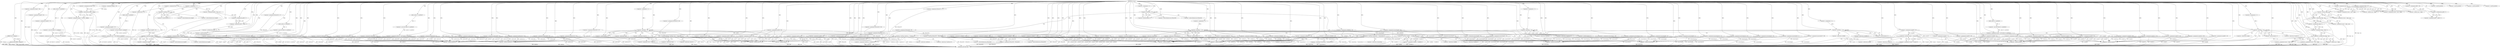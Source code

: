 digraph rvyvuas {  
"1199038364791990941" [label = "(METHOD,rvyvuas)" ]
"1199038364791991641" [label = "(METHOD_RETURN,void)" ]
"1199038364791990942" [label = "(PARAM,char* enhqgryo)" ]
"1199038364791990945" [label = "(<operator>.assignment,gzfrfc = 28)" ]
"1199038364791990949" [label = "(<operator>.assignment,ykgq = 47)" ]
"1199038364791990953" [label = "(<operator>.assignment,exvrtdo = 48)" ]
"1199038364791990957" [label = "(<operator>.assignment,oyg = 6)" ]
"1199038364791990961" [label = "(<operator>.assignment,ctmg[0] = 33)" ]
"1199038364791990969" [label = "(<operator>.assignment,birzr = 10)" ]
"1199038364791990974" [label = "(<operator>.assignment,mcqte = (int*)calloc(13, sizeof(int)))" ]
"1199038364791990976" [label = "(<operator>.cast,(int*)calloc(13, sizeof(int)))" ]
"1199038364791990978" [label = "(calloc,calloc(13, sizeof(int)))" ]
"1199038364791990980" [label = "(<operator>.sizeOf,sizeof(int))" ]
"1199038364791990982" [label = "(<operator>.assignment,ctmg[1] = 84)" ]
"1199038364791990987" [label = "(strcpy,strcpy(yfxffhw, enhqgryo))" ]
"1199038364791990991" [label = "(<operator>.assignment,ctmg[2] = 91)" ]
"1199038364791990997" [label = "(<operator>.assignment,yekkaq = 18)" ]
"1199038364791991002" [label = "(<operator>.assignment,iniebwnr = (int*)calloc(13, sizeof(int)))" ]
"1199038364791991004" [label = "(<operator>.cast,(int*)calloc(13, sizeof(int)))" ]
"1199038364791991006" [label = "(calloc,calloc(13, sizeof(int)))" ]
"1199038364791991008" [label = "(<operator>.sizeOf,sizeof(int))" ]
"1199038364791991011" [label = "(<operator>.assignment,gzfrfc = gzfrfc * 2)" ]
"1199038364791991013" [label = "(<operator>.multiplication,gzfrfc * 2)" ]
"1199038364791991016" [label = "(<operator>.assignment,ctmg[3] = 75)" ]
"1199038364791991021" [label = "(<operator>.assignment,mxzmwbrp = (int*)calloc(13, sizeof(int)))" ]
"1199038364791991023" [label = "(<operator>.cast,(int*)calloc(13, sizeof(int)))" ]
"1199038364791991025" [label = "(calloc,calloc(13, sizeof(int)))" ]
"1199038364791991027" [label = "(<operator>.sizeOf,sizeof(int))" ]
"1199038364791991030" [label = "(<operator>.assignment,uppmz = exvrtdo - yekkaq)" ]
"1199038364791991032" [label = "(<operator>.subtraction,exvrtdo - yekkaq)" ]
"1199038364791991036" [label = "(<operator>.assignment,gzfrfc = birzr + 6)" ]
"1199038364791991038" [label = "(<operator>.addition,birzr + 6)" ]
"1199038364791991041" [label = "(<operator>.assignment,ctmg[4] = 22)" ]
"1199038364791991046" [label = "(<operator>.assignment,mxzmwbrp[0] = 82)" ]
"1199038364791991051" [label = "(<operator>.assignment,mcqte[0] = 54)" ]
"1199038364791991058" [label = "(<operator>.assignment,i = 1)" ]
"1199038364791991061" [label = "(<operator>.lessThan,i < 5)" ]
"1199038364791991064" [label = "(<operator>.postIncrement,i++)" ]
"1199038364791991068" [label = "(<operator>.lessThan,ctmg[0] < ctmg[i])" ]
"1199038364791991076" [label = "(<operator>.assignment,ctmg[0] = ctmg[i])" ]
"1199038364791991083" [label = "(<operator>.assignment,mcqte[1] = 76)" ]
"1199038364791991088" [label = "(<operator>.assignment,iniebwnr[0] = 97)" ]
"1199038364791991093" [label = "(<operator>.assignment,rnyt = (int*)calloc(8, sizeof(int)))" ]
"1199038364791991095" [label = "(<operator>.cast,(int*)calloc(8, sizeof(int)))" ]
"1199038364791991097" [label = "(calloc,calloc(8, sizeof(int)))" ]
"1199038364791991099" [label = "(<operator>.sizeOf,sizeof(int))" ]
"1199038364791991101" [label = "(<operator>.assignment,rflwnntv[0] = 95)" ]
"1199038364791991106" [label = "(<operator>.assignment,xyfabfa = (int*)calloc(14, sizeof(int)))" ]
"1199038364791991108" [label = "(<operator>.cast,(int*)calloc(14, sizeof(int)))" ]
"1199038364791991110" [label = "(calloc,calloc(14, sizeof(int)))" ]
"1199038364791991112" [label = "(<operator>.sizeOf,sizeof(int))" ]
"1199038364791991114" [label = "(<operator>.assignment,rnyt[0] = 92)" ]
"1199038364791991119" [label = "(<operator>.assignment,iniebwnr[1] = 55)" ]
"1199038364791991124" [label = "(<operator>.assignment,gzfrfc = gzfrfc * 2)" ]
"1199038364791991126" [label = "(<operator>.multiplication,gzfrfc * 2)" ]
"1199038364791991129" [label = "(<operator>.assignment,gzfrfc = gzfrfc * 2)" ]
"1199038364791991131" [label = "(<operator>.multiplication,gzfrfc * 2)" ]
"1199038364791991134" [label = "(<operator>.assignment,iniebwnr[2] = 9)" ]
"1199038364791991139" [label = "(<operator>.assignment,iniebwnr[3] = 53)" ]
"1199038364791991144" [label = "(<operator>.assignment,rncem = oyg + ykgq)" ]
"1199038364791991146" [label = "(<operator>.addition,oyg + ykgq)" ]
"1199038364791991149" [label = "(<operator>.assignment,rnyt[1] = 29)" ]
"1199038364791991154" [label = "(<operator>.assignment,xyfabfa[0] = 78)" ]
"1199038364791991159" [label = "(<operator>.assignment,rnyt[2] = 69)" ]
"1199038364791991164" [label = "(<operator>.assignment,rflwnntv[1] = 94)" ]
"1199038364791991169" [label = "(<operator>.assignment,mxzmwbrp[1] = 98)" ]
"1199038364791991174" [label = "(<operator>.assignment,iniebwnr[4] = 14)" ]
"1199038364791991179" [label = "(<operator>.assignment,mxzmwbrp[2] = 79)" ]
"1199038364791991184" [label = "(<operator>.assignment,iniebwnr[5] = 94)" ]
"1199038364791991189" [label = "(<operator>.assignment,rflwnntv[2] = 17)" ]
"1199038364791991194" [label = "(<operator>.assignment,rncem = oyg + ykgq)" ]
"1199038364791991196" [label = "(<operator>.addition,oyg + ykgq)" ]
"1199038364791991199" [label = "(<operator>.assignment,iniebwnr[6] = 27)" ]
"1199038364791991204" [label = "(<operator>.assignment,xyfabfa[1] = 59)" ]
"1199038364791991209" [label = "(<operator>.assignment,mcqte[2] = 82)" ]
"1199038364791991214" [label = "(<operator>.assignment,xyfabfa[2] = 67)" ]
"1199038364791991219" [label = "(<operator>.assignment,mxzmwbrp[3] = 2)" ]
"1199038364791991224" [label = "(<operator>.assignment,mxzmwbrp[4] = 29)" ]
"1199038364791991229" [label = "(<operator>.assignment,rncem = ykgq / oyg)" ]
"1199038364791991231" [label = "(<operator>.division,ykgq / oyg)" ]
"1199038364791991234" [label = "(<operator>.assignment,iniebwnr[7] = 97)" ]
"1199038364791991239" [label = "(<operator>.assignment,xyfabfa[3] = 91)" ]
"1199038364791991244" [label = "(<operator>.assignment,mcqte[3] = 95)" ]
"1199038364791991249" [label = "(<operator>.assignment,rncem = ykgq - oyg)" ]
"1199038364791991251" [label = "(<operator>.subtraction,ykgq - oyg)" ]
"1199038364791991254" [label = "(<operator>.assignment,rnyt[3] = 48)" ]
"1199038364791991259" [label = "(<operator>.assignment,rflwnntv[3] = 80)" ]
"1199038364791991264" [label = "(<operator>.assignment,rnyt[4] = 63)" ]
"1199038364791991269" [label = "(<operator>.assignment,xyfabfa[4] = 89)" ]
"1199038364791991274" [label = "(<operator>.assignment,mxzmwbrp[5] = 4)" ]
"1199038364791991279" [label = "(<operator>.assignment,rnyt[5] = 44)" ]
"1199038364791991284" [label = "(<operator>.assignment,rflwnntv[4] = 38)" ]
"1199038364791991289" [label = "(<operator>.assignment,rnyt[6] = 25)" ]
"1199038364791991294" [label = "(<operator>.assignment,mcqte[4] = 11)" ]
"1199038364791991299" [label = "(<operator>.assignment,rnyt[7] = 80)" ]
"1199038364791991304" [label = "(<operator>.assignment,mcqte[5] = 46)" ]
"1199038364791991311" [label = "(<operator>.assignment,i = 1)" ]
"1199038364791991314" [label = "(<operator>.lessThan,i < 8)" ]
"1199038364791991317" [label = "(<operator>.postIncrement,i++)" ]
"1199038364791991321" [label = "(<operator>.lessThan,*rnyt < *(rnyt+i))" ]
"1199038364791991325" [label = "(<operator>.addition,rnyt+i)" ]
"1199038364791991329" [label = "(<operator>.assignment,*rnyt = *(rnyt+i))" ]
"1199038364791991333" [label = "(<operator>.addition,rnyt+i)" ]
"1199038364791991336" [label = "(<operator>.assignment,iniebwnr[8] = 42)" ]
"1199038364791991341" [label = "(<operator>.assignment,xyfabfa[5] = 60)" ]
"1199038364791991346" [label = "(<operator>.assignment,rflwnntv[5] = 9)" ]
"1199038364791991351" [label = "(<operator>.assignment,rflwnntv[6] = 20)" ]
"1199038364791991356" [label = "(<operator>.assignment,rflwnntv[7] = 71)" ]
"1199038364791991363" [label = "(<operator>.assignment,i = 1)" ]
"1199038364791991366" [label = "(<operator>.lessThan,i < 8)" ]
"1199038364791991369" [label = "(<operator>.postIncrement,i++)" ]
"1199038364791991373" [label = "(<operator>.lessThan,rflwnntv[0] < rflwnntv[i])" ]
"1199038364791991381" [label = "(<operator>.assignment,rflwnntv[0] = rflwnntv[i])" ]
"1199038364791991388" [label = "(<operator>.assignment,ykgq = ykgq * 2)" ]
"1199038364791991390" [label = "(<operator>.multiplication,ykgq * 2)" ]
"1199038364791991393" [label = "(<operator>.assignment,mxzmwbrp[6] = 82)" ]
"1199038364791991398" [label = "(<operator>.assignment,rncem = ykgq * oyg)" ]
"1199038364791991400" [label = "(<operator>.multiplication,ykgq * oyg)" ]
"1199038364791991403" [label = "(<operator>.assignment,xyfabfa[6] = 86)" ]
"1199038364791991408" [label = "(<operator>.assignment,rncem = oyg + ykgq)" ]
"1199038364791991410" [label = "(<operator>.addition,oyg + ykgq)" ]
"1199038364791991413" [label = "(<operator>.assignment,xyfabfa[7] = 45)" ]
"1199038364791991418" [label = "(<operator>.assignment,mcqte[6] = 44)" ]
"1199038364791991423" [label = "(<operator>.assignment,xyfabfa[8] = 96)" ]
"1199038364791991428" [label = "(<operator>.assignment,mcqte[7] = 18)" ]
"1199038364791991433" [label = "(<operator>.assignment,xyfabfa[9] = 93)" ]
"1199038364791991438" [label = "(<operator>.assignment,mxzmwbrp[7] = 58)" ]
"1199038364791991443" [label = "(<operator>.assignment,xyfabfa[10] = 48)" ]
"1199038364791991448" [label = "(<operator>.assignment,iniebwnr[9] = 22)" ]
"1199038364791991453" [label = "(<operator>.assignment,mxzmwbrp[8] = 81)" ]
"1199038364791991458" [label = "(<operator>.assignment,mxzmwbrp[9] = 3)" ]
"1199038364791991463" [label = "(<operator>.assignment,iniebwnr[10] = 70)" ]
"1199038364791991468" [label = "(<operator>.assignment,xyfabfa[11] = 9)" ]
"1199038364791991473" [label = "(<operator>.assignment,xyfabfa[12] = 88)" ]
"1199038364791991478" [label = "(<operator>.assignment,mxzmwbrp[10] = 72)" ]
"1199038364791991483" [label = "(<operator>.assignment,mxzmwbrp[11] = 61)" ]
"1199038364791991488" [label = "(<operator>.assignment,mxzmwbrp[12] = 97)" ]
"1199038364791991493" [label = "(<operator>.assignment,mcqte[8] = 18)" ]
"1199038364791991498" [label = "(<operator>.assignment,iniebwnr[11] = 34)" ]
"1199038364791991503" [label = "(<operator>.assignment,iniebwnr[12] = 92)" ]
"1199038364791991510" [label = "(<operator>.assignment,i = 1)" ]
"1199038364791991513" [label = "(<operator>.lessThan,i < 13)" ]
"1199038364791991516" [label = "(<operator>.postIncrement,i++)" ]
"1199038364791991520" [label = "(<operator>.lessThan,*mxzmwbrp < *(mxzmwbrp+i))" ]
"1199038364791991524" [label = "(<operator>.addition,mxzmwbrp+i)" ]
"1199038364791991528" [label = "(<operator>.assignment,*mxzmwbrp = *(mxzmwbrp+i))" ]
"1199038364791991532" [label = "(<operator>.addition,mxzmwbrp+i)" ]
"1199038364791991537" [label = "(<operator>.assignment,i = 1)" ]
"1199038364791991540" [label = "(<operator>.lessThan,i < 13)" ]
"1199038364791991543" [label = "(<operator>.postIncrement,i++)" ]
"1199038364791991547" [label = "(<operator>.lessThan,*iniebwnr < *(iniebwnr+i))" ]
"1199038364791991551" [label = "(<operator>.addition,iniebwnr+i)" ]
"1199038364791991555" [label = "(<operator>.assignment,*iniebwnr = *(iniebwnr+i))" ]
"1199038364791991559" [label = "(<operator>.addition,iniebwnr+i)" ]
"1199038364791991562" [label = "(<operator>.assignment,xyfabfa[13] = 20)" ]
"1199038364791991569" [label = "(<operator>.assignment,i = 1)" ]
"1199038364791991572" [label = "(<operator>.lessThan,i < 14)" ]
"1199038364791991575" [label = "(<operator>.postIncrement,i++)" ]
"1199038364791991579" [label = "(<operator>.lessThan,*xyfabfa < *(xyfabfa+i))" ]
"1199038364791991583" [label = "(<operator>.addition,xyfabfa+i)" ]
"1199038364791991587" [label = "(<operator>.assignment,*xyfabfa = *(xyfabfa+i))" ]
"1199038364791991591" [label = "(<operator>.addition,xyfabfa+i)" ]
"1199038364791991594" [label = "(<operator>.assignment,mcqte[9] = 92)" ]
"1199038364791991599" [label = "(<operator>.assignment,mcqte[10] = 99)" ]
"1199038364791991604" [label = "(<operator>.assignment,mcqte[11] = 78)" ]
"1199038364791991609" [label = "(<operator>.assignment,mcqte[12] = 66)" ]
"1199038364791991616" [label = "(<operator>.assignment,i = 1)" ]
"1199038364791991619" [label = "(<operator>.lessThan,i < 13)" ]
"1199038364791991622" [label = "(<operator>.postIncrement,i++)" ]
"1199038364791991626" [label = "(<operator>.lessThan,*mcqte < *(mcqte+i))" ]
"1199038364791991630" [label = "(<operator>.addition,mcqte+i)" ]
"1199038364791991634" [label = "(<operator>.assignment,*mcqte = *(mcqte+i))" ]
"1199038364791991638" [label = "(<operator>.addition,mcqte+i)" ]
"1199038364791991069" [label = "(<operator>.indirectIndexAccess,ctmg[0])" ]
"1199038364791991072" [label = "(<operator>.indirectIndexAccess,ctmg[i])" ]
"1199038364791991077" [label = "(<operator>.indirectIndexAccess,ctmg[0])" ]
"1199038364791991080" [label = "(<operator>.indirectIndexAccess,ctmg[i])" ]
"1199038364791991322" [label = "(<operator>.indirection,*rnyt)" ]
"1199038364791991324" [label = "(<operator>.indirection,*(rnyt+i))" ]
"1199038364791991330" [label = "(<operator>.indirection,*rnyt)" ]
"1199038364791991332" [label = "(<operator>.indirection,*(rnyt+i))" ]
"1199038364791991374" [label = "(<operator>.indirectIndexAccess,rflwnntv[0])" ]
"1199038364791991377" [label = "(<operator>.indirectIndexAccess,rflwnntv[i])" ]
"1199038364791991382" [label = "(<operator>.indirectIndexAccess,rflwnntv[0])" ]
"1199038364791991385" [label = "(<operator>.indirectIndexAccess,rflwnntv[i])" ]
"1199038364791991521" [label = "(<operator>.indirection,*mxzmwbrp)" ]
"1199038364791991523" [label = "(<operator>.indirection,*(mxzmwbrp+i))" ]
"1199038364791991529" [label = "(<operator>.indirection,*mxzmwbrp)" ]
"1199038364791991531" [label = "(<operator>.indirection,*(mxzmwbrp+i))" ]
"1199038364791991548" [label = "(<operator>.indirection,*iniebwnr)" ]
"1199038364791991550" [label = "(<operator>.indirection,*(iniebwnr+i))" ]
"1199038364791991556" [label = "(<operator>.indirection,*iniebwnr)" ]
"1199038364791991558" [label = "(<operator>.indirection,*(iniebwnr+i))" ]
"1199038364791991580" [label = "(<operator>.indirection,*xyfabfa)" ]
"1199038364791991582" [label = "(<operator>.indirection,*(xyfabfa+i))" ]
"1199038364791991588" [label = "(<operator>.indirection,*xyfabfa)" ]
"1199038364791991590" [label = "(<operator>.indirection,*(xyfabfa+i))" ]
"1199038364791991627" [label = "(<operator>.indirection,*mcqte)" ]
"1199038364791991629" [label = "(<operator>.indirection,*(mcqte+i))" ]
"1199038364791991635" [label = "(<operator>.indirection,*mcqte)" ]
"1199038364791991637" [label = "(<operator>.indirection,*(mcqte+i))" ]
  "1199038364791991083" -> "1199038364791991641"  [ label = "DDG: mcqte[1]"] 
  "1199038364791991626" -> "1199038364791991641"  [ label = "DDG: *mcqte"] 
  "1199038364791990987" -> "1199038364791991641"  [ label = "DDG: yfxffhw"] 
  "1199038364791991021" -> "1199038364791991641"  [ label = "DDG: mxzmwbrp"] 
  "1199038364791991129" -> "1199038364791991641"  [ label = "DDG: gzfrfc * 2"] 
  "1199038364791991555" -> "1199038364791991641"  [ label = "DDG: *(iniebwnr+i)"] 
  "1199038364791991587" -> "1199038364791991641"  [ label = "DDG: *(xyfabfa+i)"] 
  "1199038364791991336" -> "1199038364791991641"  [ label = "DDG: iniebwnr[8]"] 
  "1199038364791991572" -> "1199038364791991641"  [ label = "DDG: i < 14"] 
  "1199038364791991030" -> "1199038364791991641"  [ label = "DDG: uppmz"] 
  "1199038364791991619" -> "1199038364791991641"  [ label = "DDG: i"] 
  "1199038364791991002" -> "1199038364791991641"  [ label = "DDG: iniebwnr"] 
  "1199038364791991279" -> "1199038364791991641"  [ label = "DDG: rnyt[5]"] 
  "1199038364791991041" -> "1199038364791991641"  [ label = "DDG: ctmg[4]"] 
  "1199038364791991520" -> "1199038364791991641"  [ label = "DDG: *mxzmwbrp < *(mxzmwbrp+i)"] 
  "1199038364791991329" -> "1199038364791991641"  [ label = "DDG: *(rnyt+i)"] 
  "1199038364791991106" -> "1199038364791991641"  [ label = "DDG: xyfabfa"] 
  "1199038364791991174" -> "1199038364791991641"  [ label = "DDG: iniebwnr[4]"] 
  "1199038364791991381" -> "1199038364791991641"  [ label = "DDG: rflwnntv[i]"] 
  "1199038364791991524" -> "1199038364791991641"  [ label = "DDG: mxzmwbrp"] 
  "1199038364791991264" -> "1199038364791991641"  [ label = "DDG: rnyt[4]"] 
  "1199038364791991488" -> "1199038364791991641"  [ label = "DDG: mxzmwbrp[12]"] 
  "1199038364791991351" -> "1199038364791991641"  [ label = "DDG: rflwnntv[6]"] 
  "1199038364791991274" -> "1199038364791991641"  [ label = "DDG: mxzmwbrp[5]"] 
  "1199038364791991159" -> "1199038364791991641"  [ label = "DDG: rnyt[2]"] 
  "1199038364791991547" -> "1199038364791991641"  [ label = "DDG: *(iniebwnr+i)"] 
  "1199038364791990961" -> "1199038364791991641"  [ label = "DDG: ctmg[0]"] 
  "1199038364791991634" -> "1199038364791991641"  [ label = "DDG: *mcqte"] 
  "1199038364791991249" -> "1199038364791991641"  [ label = "DDG: ykgq - oyg"] 
  "1199038364791991478" -> "1199038364791991641"  [ label = "DDG: mxzmwbrp[10]"] 
  "1199038364791991346" -> "1199038364791991641"  [ label = "DDG: rflwnntv[5]"] 
  "1199038364791991199" -> "1199038364791991641"  [ label = "DDG: iniebwnr[6]"] 
  "1199038364791991413" -> "1199038364791991641"  [ label = "DDG: xyfabfa[7]"] 
  "1199038364791991428" -> "1199038364791991641"  [ label = "DDG: mcqte[7]"] 
  "1199038364791991239" -> "1199038364791991641"  [ label = "DDG: xyfabfa[3]"] 
  "1199038364791990987" -> "1199038364791991641"  [ label = "DDG: enhqgryo"] 
  "1199038364791991032" -> "1199038364791991641"  [ label = "DDG: exvrtdo"] 
  "1199038364791991341" -> "1199038364791991641"  [ label = "DDG: xyfabfa[5]"] 
  "1199038364791991321" -> "1199038364791991641"  [ label = "DDG: *rnyt < *(rnyt+i)"] 
  "1199038364791991532" -> "1199038364791991641"  [ label = "DDG: mxzmwbrp"] 
  "1199038364791991433" -> "1199038364791991641"  [ label = "DDG: xyfabfa[9]"] 
  "1199038364791991559" -> "1199038364791991641"  [ label = "DDG: iniebwnr"] 
  "1199038364791991547" -> "1199038364791991641"  [ label = "DDG: *iniebwnr"] 
  "1199038364791991555" -> "1199038364791991641"  [ label = "DDG: *iniebwnr"] 
  "1199038364791991259" -> "1199038364791991641"  [ label = "DDG: rflwnntv[3]"] 
  "1199038364791991051" -> "1199038364791991641"  [ label = "DDG: mcqte[0]"] 
  "1199038364791991458" -> "1199038364791991641"  [ label = "DDG: mxzmwbrp[9]"] 
  "1199038364791991463" -> "1199038364791991641"  [ label = "DDG: iniebwnr[10]"] 
  "1199038364791991528" -> "1199038364791991641"  [ label = "DDG: *mxzmwbrp"] 
  "1199038364791991366" -> "1199038364791991641"  [ label = "DDG: i < 8"] 
  "1199038364791991599" -> "1199038364791991641"  [ label = "DDG: mcqte[10]"] 
  "1199038364791991591" -> "1199038364791991641"  [ label = "DDG: xyfabfa"] 
  "1199038364791991562" -> "1199038364791991641"  [ label = "DDG: xyfabfa[13]"] 
  "1199038364791991254" -> "1199038364791991641"  [ label = "DDG: rnyt[3]"] 
  "1199038364791991333" -> "1199038364791991641"  [ label = "DDG: rnyt"] 
  "1199038364791991443" -> "1199038364791991641"  [ label = "DDG: xyfabfa[10]"] 
  "1199038364791991119" -> "1199038364791991641"  [ label = "DDG: iniebwnr[1]"] 
  "1199038364791991038" -> "1199038364791991641"  [ label = "DDG: birzr"] 
  "1199038364791991583" -> "1199038364791991641"  [ label = "DDG: xyfabfa"] 
  "1199038364791991373" -> "1199038364791991641"  [ label = "DDG: rflwnntv[i]"] 
  "1199038364791991304" -> "1199038364791991641"  [ label = "DDG: mcqte[5]"] 
  "1199038364791991373" -> "1199038364791991641"  [ label = "DDG: rflwnntv[0]"] 
  "1199038364791991626" -> "1199038364791991641"  [ label = "DDG: *(mcqte+i)"] 
  "1199038364791991030" -> "1199038364791991641"  [ label = "DDG: exvrtdo - yekkaq"] 
  "1199038364791991398" -> "1199038364791991641"  [ label = "DDG: ykgq * oyg"] 
  "1199038364791991393" -> "1199038364791991641"  [ label = "DDG: mxzmwbrp[6]"] 
  "1199038364791991023" -> "1199038364791991641"  [ label = "DDG: calloc(13, sizeof(int))"] 
  "1199038364791991493" -> "1199038364791991641"  [ label = "DDG: mcqte[8]"] 
  "1199038364791991244" -> "1199038364791991641"  [ label = "DDG: mcqte[3]"] 
  "1199038364791991483" -> "1199038364791991641"  [ label = "DDG: mxzmwbrp[11]"] 
  "1199038364791991061" -> "1199038364791991641"  [ label = "DDG: i < 5"] 
  "1199038364791991579" -> "1199038364791991641"  [ label = "DDG: *(xyfabfa+i)"] 
  "1199038364791991095" -> "1199038364791991641"  [ label = "DDG: calloc(8, sizeof(int))"] 
  "1199038364791991630" -> "1199038364791991641"  [ label = "DDG: mcqte"] 
  "1199038364791991112" -> "1199038364791991641"  [ label = "DDG: int"] 
  "1199038364791991219" -> "1199038364791991641"  [ label = "DDG: mxzmwbrp[3]"] 
  "1199038364791991579" -> "1199038364791991641"  [ label = "DDG: *xyfabfa < *(xyfabfa+i)"] 
  "1199038364791991068" -> "1199038364791991641"  [ label = "DDG: ctmg[0]"] 
  "1199038364791991381" -> "1199038364791991641"  [ label = "DDG: rflwnntv[0]"] 
  "1199038364791991101" -> "1199038364791991641"  [ label = "DDG: rflwnntv[0]"] 
  "1199038364791991088" -> "1199038364791991641"  [ label = "DDG: iniebwnr[0]"] 
  "1199038364791991473" -> "1199038364791991641"  [ label = "DDG: xyfabfa[12]"] 
  "1199038364791991410" -> "1199038364791991641"  [ label = "DDG: ykgq"] 
  "1199038364791991229" -> "1199038364791991641"  [ label = "DDG: ykgq / oyg"] 
  "1199038364791991604" -> "1199038364791991641"  [ label = "DDG: mcqte[11]"] 
  "1199038364791991410" -> "1199038364791991641"  [ label = "DDG: oyg"] 
  "1199038364791991551" -> "1199038364791991641"  [ label = "DDG: iniebwnr"] 
  "1199038364791991408" -> "1199038364791991641"  [ label = "DDG: rncem"] 
  "1199038364791990974" -> "1199038364791991641"  [ label = "DDG: mcqte"] 
  "1199038364791991520" -> "1199038364791991641"  [ label = "DDG: *(mxzmwbrp+i)"] 
  "1199038364791991129" -> "1199038364791991641"  [ label = "DDG: gzfrfc"] 
  "1199038364791991289" -> "1199038364791991641"  [ label = "DDG: rnyt[6]"] 
  "1199038364791991448" -> "1199038364791991641"  [ label = "DDG: iniebwnr[9]"] 
  "1199038364791991204" -> "1199038364791991641"  [ label = "DDG: xyfabfa[1]"] 
  "1199038364791991619" -> "1199038364791991641"  [ label = "DDG: i < 13"] 
  "1199038364791991189" -> "1199038364791991641"  [ label = "DDG: rflwnntv[2]"] 
  "1199038364791991329" -> "1199038364791991641"  [ label = "DDG: *rnyt"] 
  "1199038364791991547" -> "1199038364791991641"  [ label = "DDG: *iniebwnr < *(iniebwnr+i)"] 
  "1199038364791991299" -> "1199038364791991641"  [ label = "DDG: rnyt[7]"] 
  "1199038364791990991" -> "1199038364791991641"  [ label = "DDG: ctmg[2]"] 
  "1199038364791991453" -> "1199038364791991641"  [ label = "DDG: mxzmwbrp[8]"] 
  "1199038364791991498" -> "1199038364791991641"  [ label = "DDG: iniebwnr[11]"] 
  "1199038364791991269" -> "1199038364791991641"  [ label = "DDG: xyfabfa[4]"] 
  "1199038364791991076" -> "1199038364791991641"  [ label = "DDG: ctmg[0]"] 
  "1199038364791990982" -> "1199038364791991641"  [ label = "DDG: ctmg[1]"] 
  "1199038364791991634" -> "1199038364791991641"  [ label = "DDG: *(mcqte+i)"] 
  "1199038364791991016" -> "1199038364791991641"  [ label = "DDG: ctmg[3]"] 
  "1199038364791990987" -> "1199038364791991641"  [ label = "DDG: strcpy(yfxffhw, enhqgryo)"] 
  "1199038364791991418" -> "1199038364791991641"  [ label = "DDG: mcqte[6]"] 
  "1199038364791991068" -> "1199038364791991641"  [ label = "DDG: ctmg[0] < ctmg[i]"] 
  "1199038364791991224" -> "1199038364791991641"  [ label = "DDG: mxzmwbrp[4]"] 
  "1199038364791991626" -> "1199038364791991641"  [ label = "DDG: *mcqte < *(mcqte+i)"] 
  "1199038364791991021" -> "1199038364791991641"  [ label = "DDG: (int*)calloc(13, sizeof(int))"] 
  "1199038364791991093" -> "1199038364791991641"  [ label = "DDG: (int*)calloc(8, sizeof(int))"] 
  "1199038364791991321" -> "1199038364791991641"  [ label = "DDG: *rnyt"] 
  "1199038364791991638" -> "1199038364791991641"  [ label = "DDG: mcqte"] 
  "1199038364791991169" -> "1199038364791991641"  [ label = "DDG: mxzmwbrp[1]"] 
  "1199038364791991149" -> "1199038364791991641"  [ label = "DDG: rnyt[1]"] 
  "1199038364791991076" -> "1199038364791991641"  [ label = "DDG: ctmg[i]"] 
  "1199038364791991179" -> "1199038364791991641"  [ label = "DDG: mxzmwbrp[2]"] 
  "1199038364791991609" -> "1199038364791991641"  [ label = "DDG: mcqte[12]"] 
  "1199038364791991164" -> "1199038364791991641"  [ label = "DDG: rflwnntv[1]"] 
  "1199038364791991356" -> "1199038364791991641"  [ label = "DDG: rflwnntv[7]"] 
  "1199038364791991579" -> "1199038364791991641"  [ label = "DDG: *xyfabfa"] 
  "1199038364791991528" -> "1199038364791991641"  [ label = "DDG: *(mxzmwbrp+i)"] 
  "1199038364791991373" -> "1199038364791991641"  [ label = "DDG: rflwnntv[0] < rflwnntv[i]"] 
  "1199038364791991106" -> "1199038364791991641"  [ label = "DDG: (int*)calloc(14, sizeof(int))"] 
  "1199038364791991036" -> "1199038364791991641"  [ label = "DDG: birzr + 6"] 
  "1199038364791991325" -> "1199038364791991641"  [ label = "DDG: rnyt"] 
  "1199038364791991321" -> "1199038364791991641"  [ label = "DDG: *(rnyt+i)"] 
  "1199038364791991388" -> "1199038364791991641"  [ label = "DDG: ykgq * 2"] 
  "1199038364791991423" -> "1199038364791991641"  [ label = "DDG: xyfabfa[8]"] 
  "1199038364791991468" -> "1199038364791991641"  [ label = "DDG: xyfabfa[11]"] 
  "1199038364791991108" -> "1199038364791991641"  [ label = "DDG: calloc(14, sizeof(int))"] 
  "1199038364791991209" -> "1199038364791991641"  [ label = "DDG: mcqte[2]"] 
  "1199038364791991134" -> "1199038364791991641"  [ label = "DDG: iniebwnr[2]"] 
  "1199038364791991214" -> "1199038364791991641"  [ label = "DDG: xyfabfa[2]"] 
  "1199038364791991503" -> "1199038364791991641"  [ label = "DDG: iniebwnr[12]"] 
  "1199038364791991520" -> "1199038364791991641"  [ label = "DDG: *mxzmwbrp"] 
  "1199038364791991032" -> "1199038364791991641"  [ label = "DDG: yekkaq"] 
  "1199038364791990942" -> "1199038364791991641"  [ label = "DDG: enhqgryo"] 
  "1199038364791991403" -> "1199038364791991641"  [ label = "DDG: xyfabfa[6]"] 
  "1199038364791991139" -> "1199038364791991641"  [ label = "DDG: iniebwnr[3]"] 
  "1199038364791991046" -> "1199038364791991641"  [ label = "DDG: mxzmwbrp[0]"] 
  "1199038364791991408" -> "1199038364791991641"  [ label = "DDG: oyg + ykgq"] 
  "1199038364791991093" -> "1199038364791991641"  [ label = "DDG: rnyt"] 
  "1199038364791991068" -> "1199038364791991641"  [ label = "DDG: ctmg[i]"] 
  "1199038364791991294" -> "1199038364791991641"  [ label = "DDG: mcqte[4]"] 
  "1199038364791991114" -> "1199038364791991641"  [ label = "DDG: rnyt[0]"] 
  "1199038364791991154" -> "1199038364791991641"  [ label = "DDG: xyfabfa[0]"] 
  "1199038364791991184" -> "1199038364791991641"  [ label = "DDG: iniebwnr[5]"] 
  "1199038364791991284" -> "1199038364791991641"  [ label = "DDG: rflwnntv[4]"] 
  "1199038364791991587" -> "1199038364791991641"  [ label = "DDG: *xyfabfa"] 
  "1199038364791991438" -> "1199038364791991641"  [ label = "DDG: mxzmwbrp[7]"] 
  "1199038364791991594" -> "1199038364791991641"  [ label = "DDG: mcqte[9]"] 
  "1199038364791991234" -> "1199038364791991641"  [ label = "DDG: iniebwnr[7]"] 
  "1199038364791990941" -> "1199038364791990942"  [ label = "DDG: "] 
  "1199038364791990941" -> "1199038364791990945"  [ label = "DDG: "] 
  "1199038364791990941" -> "1199038364791990949"  [ label = "DDG: "] 
  "1199038364791990941" -> "1199038364791990953"  [ label = "DDG: "] 
  "1199038364791990941" -> "1199038364791990957"  [ label = "DDG: "] 
  "1199038364791990941" -> "1199038364791990961"  [ label = "DDG: "] 
  "1199038364791990941" -> "1199038364791990969"  [ label = "DDG: "] 
  "1199038364791990976" -> "1199038364791990974"  [ label = "DDG: calloc(13, sizeof(int))"] 
  "1199038364791990941" -> "1199038364791990974"  [ label = "DDG: "] 
  "1199038364791990978" -> "1199038364791990976"  [ label = "DDG: 13"] 
  "1199038364791990941" -> "1199038364791990978"  [ label = "DDG: "] 
  "1199038364791990941" -> "1199038364791990980"  [ label = "DDG: "] 
  "1199038364791990941" -> "1199038364791990982"  [ label = "DDG: "] 
  "1199038364791990941" -> "1199038364791990987"  [ label = "DDG: "] 
  "1199038364791990942" -> "1199038364791990987"  [ label = "DDG: enhqgryo"] 
  "1199038364791990941" -> "1199038364791990991"  [ label = "DDG: "] 
  "1199038364791990941" -> "1199038364791990997"  [ label = "DDG: "] 
  "1199038364791991004" -> "1199038364791991002"  [ label = "DDG: calloc(13, sizeof(int))"] 
  "1199038364791990941" -> "1199038364791991002"  [ label = "DDG: "] 
  "1199038364791991006" -> "1199038364791991004"  [ label = "DDG: 13"] 
  "1199038364791990941" -> "1199038364791991006"  [ label = "DDG: "] 
  "1199038364791990941" -> "1199038364791991008"  [ label = "DDG: "] 
  "1199038364791991013" -> "1199038364791991011"  [ label = "DDG: gzfrfc"] 
  "1199038364791991013" -> "1199038364791991011"  [ label = "DDG: 2"] 
  "1199038364791990941" -> "1199038364791991011"  [ label = "DDG: "] 
  "1199038364791990945" -> "1199038364791991013"  [ label = "DDG: gzfrfc"] 
  "1199038364791990941" -> "1199038364791991013"  [ label = "DDG: "] 
  "1199038364791990941" -> "1199038364791991016"  [ label = "DDG: "] 
  "1199038364791991023" -> "1199038364791991021"  [ label = "DDG: calloc(13, sizeof(int))"] 
  "1199038364791990941" -> "1199038364791991021"  [ label = "DDG: "] 
  "1199038364791991025" -> "1199038364791991023"  [ label = "DDG: 13"] 
  "1199038364791990941" -> "1199038364791991025"  [ label = "DDG: "] 
  "1199038364791990941" -> "1199038364791991027"  [ label = "DDG: "] 
  "1199038364791991032" -> "1199038364791991030"  [ label = "DDG: exvrtdo"] 
  "1199038364791991032" -> "1199038364791991030"  [ label = "DDG: yekkaq"] 
  "1199038364791990941" -> "1199038364791991030"  [ label = "DDG: "] 
  "1199038364791990953" -> "1199038364791991032"  [ label = "DDG: exvrtdo"] 
  "1199038364791990941" -> "1199038364791991032"  [ label = "DDG: "] 
  "1199038364791990997" -> "1199038364791991032"  [ label = "DDG: yekkaq"] 
  "1199038364791990969" -> "1199038364791991036"  [ label = "DDG: birzr"] 
  "1199038364791990941" -> "1199038364791991036"  [ label = "DDG: "] 
  "1199038364791990969" -> "1199038364791991038"  [ label = "DDG: birzr"] 
  "1199038364791990941" -> "1199038364791991038"  [ label = "DDG: "] 
  "1199038364791990941" -> "1199038364791991041"  [ label = "DDG: "] 
  "1199038364791990941" -> "1199038364791991046"  [ label = "DDG: "] 
  "1199038364791990941" -> "1199038364791991051"  [ label = "DDG: "] 
  "1199038364791990941" -> "1199038364791991058"  [ label = "DDG: "] 
  "1199038364791991058" -> "1199038364791991061"  [ label = "DDG: i"] 
  "1199038364791991064" -> "1199038364791991061"  [ label = "DDG: i"] 
  "1199038364791990941" -> "1199038364791991061"  [ label = "DDG: "] 
  "1199038364791991061" -> "1199038364791991064"  [ label = "DDG: i"] 
  "1199038364791990941" -> "1199038364791991064"  [ label = "DDG: "] 
  "1199038364791990961" -> "1199038364791991068"  [ label = "DDG: ctmg[0]"] 
  "1199038364791991076" -> "1199038364791991068"  [ label = "DDG: ctmg[0]"] 
  "1199038364791991068" -> "1199038364791991076"  [ label = "DDG: ctmg[i]"] 
  "1199038364791990941" -> "1199038364791991083"  [ label = "DDG: "] 
  "1199038364791990941" -> "1199038364791991088"  [ label = "DDG: "] 
  "1199038364791991095" -> "1199038364791991093"  [ label = "DDG: calloc(8, sizeof(int))"] 
  "1199038364791990941" -> "1199038364791991093"  [ label = "DDG: "] 
  "1199038364791991097" -> "1199038364791991095"  [ label = "DDG: 8"] 
  "1199038364791990941" -> "1199038364791991097"  [ label = "DDG: "] 
  "1199038364791990941" -> "1199038364791991099"  [ label = "DDG: "] 
  "1199038364791990941" -> "1199038364791991101"  [ label = "DDG: "] 
  "1199038364791991108" -> "1199038364791991106"  [ label = "DDG: calloc(14, sizeof(int))"] 
  "1199038364791990941" -> "1199038364791991106"  [ label = "DDG: "] 
  "1199038364791991110" -> "1199038364791991108"  [ label = "DDG: 14"] 
  "1199038364791990941" -> "1199038364791991110"  [ label = "DDG: "] 
  "1199038364791990941" -> "1199038364791991112"  [ label = "DDG: "] 
  "1199038364791990941" -> "1199038364791991114"  [ label = "DDG: "] 
  "1199038364791990941" -> "1199038364791991119"  [ label = "DDG: "] 
  "1199038364791991126" -> "1199038364791991124"  [ label = "DDG: gzfrfc"] 
  "1199038364791991126" -> "1199038364791991124"  [ label = "DDG: 2"] 
  "1199038364791990941" -> "1199038364791991124"  [ label = "DDG: "] 
  "1199038364791991036" -> "1199038364791991126"  [ label = "DDG: gzfrfc"] 
  "1199038364791990941" -> "1199038364791991126"  [ label = "DDG: "] 
  "1199038364791991131" -> "1199038364791991129"  [ label = "DDG: gzfrfc"] 
  "1199038364791991131" -> "1199038364791991129"  [ label = "DDG: 2"] 
  "1199038364791990941" -> "1199038364791991129"  [ label = "DDG: "] 
  "1199038364791991124" -> "1199038364791991131"  [ label = "DDG: gzfrfc"] 
  "1199038364791990941" -> "1199038364791991131"  [ label = "DDG: "] 
  "1199038364791990941" -> "1199038364791991134"  [ label = "DDG: "] 
  "1199038364791990941" -> "1199038364791991139"  [ label = "DDG: "] 
  "1199038364791990957" -> "1199038364791991144"  [ label = "DDG: oyg"] 
  "1199038364791990941" -> "1199038364791991144"  [ label = "DDG: "] 
  "1199038364791990949" -> "1199038364791991144"  [ label = "DDG: ykgq"] 
  "1199038364791990957" -> "1199038364791991146"  [ label = "DDG: oyg"] 
  "1199038364791990941" -> "1199038364791991146"  [ label = "DDG: "] 
  "1199038364791990949" -> "1199038364791991146"  [ label = "DDG: ykgq"] 
  "1199038364791990941" -> "1199038364791991149"  [ label = "DDG: "] 
  "1199038364791990941" -> "1199038364791991154"  [ label = "DDG: "] 
  "1199038364791990941" -> "1199038364791991159"  [ label = "DDG: "] 
  "1199038364791990941" -> "1199038364791991164"  [ label = "DDG: "] 
  "1199038364791990941" -> "1199038364791991169"  [ label = "DDG: "] 
  "1199038364791990941" -> "1199038364791991174"  [ label = "DDG: "] 
  "1199038364791990941" -> "1199038364791991179"  [ label = "DDG: "] 
  "1199038364791990941" -> "1199038364791991184"  [ label = "DDG: "] 
  "1199038364791990941" -> "1199038364791991189"  [ label = "DDG: "] 
  "1199038364791990941" -> "1199038364791991194"  [ label = "DDG: "] 
  "1199038364791990957" -> "1199038364791991194"  [ label = "DDG: oyg"] 
  "1199038364791990949" -> "1199038364791991194"  [ label = "DDG: ykgq"] 
  "1199038364791990941" -> "1199038364791991196"  [ label = "DDG: "] 
  "1199038364791990957" -> "1199038364791991196"  [ label = "DDG: oyg"] 
  "1199038364791990949" -> "1199038364791991196"  [ label = "DDG: ykgq"] 
  "1199038364791990941" -> "1199038364791991199"  [ label = "DDG: "] 
  "1199038364791990941" -> "1199038364791991204"  [ label = "DDG: "] 
  "1199038364791990941" -> "1199038364791991209"  [ label = "DDG: "] 
  "1199038364791990941" -> "1199038364791991214"  [ label = "DDG: "] 
  "1199038364791990941" -> "1199038364791991219"  [ label = "DDG: "] 
  "1199038364791990941" -> "1199038364791991224"  [ label = "DDG: "] 
  "1199038364791991231" -> "1199038364791991229"  [ label = "DDG: ykgq"] 
  "1199038364791991231" -> "1199038364791991229"  [ label = "DDG: oyg"] 
  "1199038364791990941" -> "1199038364791991229"  [ label = "DDG: "] 
  "1199038364791990941" -> "1199038364791991231"  [ label = "DDG: "] 
  "1199038364791990949" -> "1199038364791991231"  [ label = "DDG: ykgq"] 
  "1199038364791990957" -> "1199038364791991231"  [ label = "DDG: oyg"] 
  "1199038364791990941" -> "1199038364791991234"  [ label = "DDG: "] 
  "1199038364791990941" -> "1199038364791991239"  [ label = "DDG: "] 
  "1199038364791990941" -> "1199038364791991244"  [ label = "DDG: "] 
  "1199038364791991251" -> "1199038364791991249"  [ label = "DDG: ykgq"] 
  "1199038364791991251" -> "1199038364791991249"  [ label = "DDG: oyg"] 
  "1199038364791990941" -> "1199038364791991249"  [ label = "DDG: "] 
  "1199038364791991231" -> "1199038364791991251"  [ label = "DDG: ykgq"] 
  "1199038364791990941" -> "1199038364791991251"  [ label = "DDG: "] 
  "1199038364791991231" -> "1199038364791991251"  [ label = "DDG: oyg"] 
  "1199038364791990941" -> "1199038364791991254"  [ label = "DDG: "] 
  "1199038364791990941" -> "1199038364791991259"  [ label = "DDG: "] 
  "1199038364791990941" -> "1199038364791991264"  [ label = "DDG: "] 
  "1199038364791990941" -> "1199038364791991269"  [ label = "DDG: "] 
  "1199038364791990941" -> "1199038364791991274"  [ label = "DDG: "] 
  "1199038364791990941" -> "1199038364791991279"  [ label = "DDG: "] 
  "1199038364791990941" -> "1199038364791991284"  [ label = "DDG: "] 
  "1199038364791990941" -> "1199038364791991289"  [ label = "DDG: "] 
  "1199038364791990941" -> "1199038364791991294"  [ label = "DDG: "] 
  "1199038364791990941" -> "1199038364791991299"  [ label = "DDG: "] 
  "1199038364791990941" -> "1199038364791991304"  [ label = "DDG: "] 
  "1199038364791990941" -> "1199038364791991311"  [ label = "DDG: "] 
  "1199038364791991317" -> "1199038364791991314"  [ label = "DDG: i"] 
  "1199038364791991311" -> "1199038364791991314"  [ label = "DDG: i"] 
  "1199038364791990941" -> "1199038364791991314"  [ label = "DDG: "] 
  "1199038364791990941" -> "1199038364791991317"  [ label = "DDG: "] 
  "1199038364791991314" -> "1199038364791991317"  [ label = "DDG: i"] 
  "1199038364791991329" -> "1199038364791991321"  [ label = "DDG: *rnyt"] 
  "1199038364791991114" -> "1199038364791991321"  [ label = "DDG: rnyt[0]"] 
  "1199038364791991279" -> "1199038364791991325"  [ label = "DDG: rnyt[5]"] 
  "1199038364791991264" -> "1199038364791991325"  [ label = "DDG: rnyt[4]"] 
  "1199038364791991159" -> "1199038364791991325"  [ label = "DDG: rnyt[2]"] 
  "1199038364791991289" -> "1199038364791991325"  [ label = "DDG: rnyt[6]"] 
  "1199038364791991299" -> "1199038364791991325"  [ label = "DDG: rnyt[7]"] 
  "1199038364791991149" -> "1199038364791991325"  [ label = "DDG: rnyt[1]"] 
  "1199038364791991093" -> "1199038364791991325"  [ label = "DDG: rnyt"] 
  "1199038364791991114" -> "1199038364791991325"  [ label = "DDG: rnyt[0]"] 
  "1199038364791991254" -> "1199038364791991325"  [ label = "DDG: rnyt[3]"] 
  "1199038364791990941" -> "1199038364791991325"  [ label = "DDG: "] 
  "1199038364791991314" -> "1199038364791991325"  [ label = "DDG: i"] 
  "1199038364791991321" -> "1199038364791991329"  [ label = "DDG: *(rnyt+i)"] 
  "1199038364791991279" -> "1199038364791991333"  [ label = "DDG: rnyt[5]"] 
  "1199038364791991264" -> "1199038364791991333"  [ label = "DDG: rnyt[4]"] 
  "1199038364791991159" -> "1199038364791991333"  [ label = "DDG: rnyt[2]"] 
  "1199038364791991254" -> "1199038364791991333"  [ label = "DDG: rnyt[3]"] 
  "1199038364791991289" -> "1199038364791991333"  [ label = "DDG: rnyt[6]"] 
  "1199038364791991299" -> "1199038364791991333"  [ label = "DDG: rnyt[7]"] 
  "1199038364791991149" -> "1199038364791991333"  [ label = "DDG: rnyt[1]"] 
  "1199038364791991114" -> "1199038364791991333"  [ label = "DDG: rnyt[0]"] 
  "1199038364791990941" -> "1199038364791991333"  [ label = "DDG: "] 
  "1199038364791991314" -> "1199038364791991333"  [ label = "DDG: i"] 
  "1199038364791990941" -> "1199038364791991336"  [ label = "DDG: "] 
  "1199038364791990941" -> "1199038364791991341"  [ label = "DDG: "] 
  "1199038364791990941" -> "1199038364791991346"  [ label = "DDG: "] 
  "1199038364791990941" -> "1199038364791991351"  [ label = "DDG: "] 
  "1199038364791990941" -> "1199038364791991356"  [ label = "DDG: "] 
  "1199038364791990941" -> "1199038364791991363"  [ label = "DDG: "] 
  "1199038364791991369" -> "1199038364791991366"  [ label = "DDG: i"] 
  "1199038364791991363" -> "1199038364791991366"  [ label = "DDG: i"] 
  "1199038364791990941" -> "1199038364791991366"  [ label = "DDG: "] 
  "1199038364791991366" -> "1199038364791991369"  [ label = "DDG: i"] 
  "1199038364791990941" -> "1199038364791991369"  [ label = "DDG: "] 
  "1199038364791991381" -> "1199038364791991373"  [ label = "DDG: rflwnntv[0]"] 
  "1199038364791991101" -> "1199038364791991373"  [ label = "DDG: rflwnntv[0]"] 
  "1199038364791991373" -> "1199038364791991381"  [ label = "DDG: rflwnntv[i]"] 
  "1199038364791991390" -> "1199038364791991388"  [ label = "DDG: ykgq"] 
  "1199038364791991390" -> "1199038364791991388"  [ label = "DDG: 2"] 
  "1199038364791990941" -> "1199038364791991388"  [ label = "DDG: "] 
  "1199038364791991251" -> "1199038364791991390"  [ label = "DDG: ykgq"] 
  "1199038364791990941" -> "1199038364791991390"  [ label = "DDG: "] 
  "1199038364791990941" -> "1199038364791991393"  [ label = "DDG: "] 
  "1199038364791991400" -> "1199038364791991398"  [ label = "DDG: ykgq"] 
  "1199038364791991400" -> "1199038364791991398"  [ label = "DDG: oyg"] 
  "1199038364791990941" -> "1199038364791991398"  [ label = "DDG: "] 
  "1199038364791991388" -> "1199038364791991400"  [ label = "DDG: ykgq"] 
  "1199038364791990941" -> "1199038364791991400"  [ label = "DDG: "] 
  "1199038364791991251" -> "1199038364791991400"  [ label = "DDG: oyg"] 
  "1199038364791990941" -> "1199038364791991403"  [ label = "DDG: "] 
  "1199038364791991400" -> "1199038364791991408"  [ label = "DDG: oyg"] 
  "1199038364791990941" -> "1199038364791991408"  [ label = "DDG: "] 
  "1199038364791991400" -> "1199038364791991408"  [ label = "DDG: ykgq"] 
  "1199038364791991400" -> "1199038364791991410"  [ label = "DDG: oyg"] 
  "1199038364791990941" -> "1199038364791991410"  [ label = "DDG: "] 
  "1199038364791991400" -> "1199038364791991410"  [ label = "DDG: ykgq"] 
  "1199038364791990941" -> "1199038364791991413"  [ label = "DDG: "] 
  "1199038364791990941" -> "1199038364791991418"  [ label = "DDG: "] 
  "1199038364791990941" -> "1199038364791991423"  [ label = "DDG: "] 
  "1199038364791990941" -> "1199038364791991428"  [ label = "DDG: "] 
  "1199038364791990941" -> "1199038364791991433"  [ label = "DDG: "] 
  "1199038364791990941" -> "1199038364791991438"  [ label = "DDG: "] 
  "1199038364791990941" -> "1199038364791991443"  [ label = "DDG: "] 
  "1199038364791990941" -> "1199038364791991448"  [ label = "DDG: "] 
  "1199038364791990941" -> "1199038364791991453"  [ label = "DDG: "] 
  "1199038364791990941" -> "1199038364791991458"  [ label = "DDG: "] 
  "1199038364791990941" -> "1199038364791991463"  [ label = "DDG: "] 
  "1199038364791990941" -> "1199038364791991468"  [ label = "DDG: "] 
  "1199038364791990941" -> "1199038364791991473"  [ label = "DDG: "] 
  "1199038364791990941" -> "1199038364791991478"  [ label = "DDG: "] 
  "1199038364791990941" -> "1199038364791991483"  [ label = "DDG: "] 
  "1199038364791990941" -> "1199038364791991488"  [ label = "DDG: "] 
  "1199038364791990941" -> "1199038364791991493"  [ label = "DDG: "] 
  "1199038364791990941" -> "1199038364791991498"  [ label = "DDG: "] 
  "1199038364791990941" -> "1199038364791991503"  [ label = "DDG: "] 
  "1199038364791990941" -> "1199038364791991510"  [ label = "DDG: "] 
  "1199038364791991516" -> "1199038364791991513"  [ label = "DDG: i"] 
  "1199038364791991510" -> "1199038364791991513"  [ label = "DDG: i"] 
  "1199038364791990941" -> "1199038364791991513"  [ label = "DDG: "] 
  "1199038364791990941" -> "1199038364791991516"  [ label = "DDG: "] 
  "1199038364791991513" -> "1199038364791991516"  [ label = "DDG: i"] 
  "1199038364791991528" -> "1199038364791991520"  [ label = "DDG: *mxzmwbrp"] 
  "1199038364791991046" -> "1199038364791991520"  [ label = "DDG: mxzmwbrp[0]"] 
  "1199038364791991021" -> "1199038364791991524"  [ label = "DDG: mxzmwbrp"] 
  "1199038364791991488" -> "1199038364791991524"  [ label = "DDG: mxzmwbrp[12]"] 
  "1199038364791991274" -> "1199038364791991524"  [ label = "DDG: mxzmwbrp[5]"] 
  "1199038364791991478" -> "1199038364791991524"  [ label = "DDG: mxzmwbrp[10]"] 
  "1199038364791991458" -> "1199038364791991524"  [ label = "DDG: mxzmwbrp[9]"] 
  "1199038364791991219" -> "1199038364791991524"  [ label = "DDG: mxzmwbrp[3]"] 
  "1199038364791991453" -> "1199038364791991524"  [ label = "DDG: mxzmwbrp[8]"] 
  "1199038364791991224" -> "1199038364791991524"  [ label = "DDG: mxzmwbrp[4]"] 
  "1199038364791991046" -> "1199038364791991524"  [ label = "DDG: mxzmwbrp[0]"] 
  "1199038364791991438" -> "1199038364791991524"  [ label = "DDG: mxzmwbrp[7]"] 
  "1199038364791991393" -> "1199038364791991524"  [ label = "DDG: mxzmwbrp[6]"] 
  "1199038364791991483" -> "1199038364791991524"  [ label = "DDG: mxzmwbrp[11]"] 
  "1199038364791991179" -> "1199038364791991524"  [ label = "DDG: mxzmwbrp[2]"] 
  "1199038364791991169" -> "1199038364791991524"  [ label = "DDG: mxzmwbrp[1]"] 
  "1199038364791990941" -> "1199038364791991524"  [ label = "DDG: "] 
  "1199038364791991513" -> "1199038364791991524"  [ label = "DDG: i"] 
  "1199038364791991520" -> "1199038364791991528"  [ label = "DDG: *(mxzmwbrp+i)"] 
  "1199038364791991488" -> "1199038364791991532"  [ label = "DDG: mxzmwbrp[12]"] 
  "1199038364791991274" -> "1199038364791991532"  [ label = "DDG: mxzmwbrp[5]"] 
  "1199038364791991478" -> "1199038364791991532"  [ label = "DDG: mxzmwbrp[10]"] 
  "1199038364791991458" -> "1199038364791991532"  [ label = "DDG: mxzmwbrp[9]"] 
  "1199038364791991219" -> "1199038364791991532"  [ label = "DDG: mxzmwbrp[3]"] 
  "1199038364791991453" -> "1199038364791991532"  [ label = "DDG: mxzmwbrp[8]"] 
  "1199038364791991224" -> "1199038364791991532"  [ label = "DDG: mxzmwbrp[4]"] 
  "1199038364791991046" -> "1199038364791991532"  [ label = "DDG: mxzmwbrp[0]"] 
  "1199038364791991438" -> "1199038364791991532"  [ label = "DDG: mxzmwbrp[7]"] 
  "1199038364791991393" -> "1199038364791991532"  [ label = "DDG: mxzmwbrp[6]"] 
  "1199038364791991483" -> "1199038364791991532"  [ label = "DDG: mxzmwbrp[11]"] 
  "1199038364791991179" -> "1199038364791991532"  [ label = "DDG: mxzmwbrp[2]"] 
  "1199038364791991169" -> "1199038364791991532"  [ label = "DDG: mxzmwbrp[1]"] 
  "1199038364791990941" -> "1199038364791991532"  [ label = "DDG: "] 
  "1199038364791991513" -> "1199038364791991532"  [ label = "DDG: i"] 
  "1199038364791990941" -> "1199038364791991537"  [ label = "DDG: "] 
  "1199038364791991543" -> "1199038364791991540"  [ label = "DDG: i"] 
  "1199038364791991537" -> "1199038364791991540"  [ label = "DDG: i"] 
  "1199038364791990941" -> "1199038364791991540"  [ label = "DDG: "] 
  "1199038364791990941" -> "1199038364791991543"  [ label = "DDG: "] 
  "1199038364791991540" -> "1199038364791991543"  [ label = "DDG: i"] 
  "1199038364791991088" -> "1199038364791991547"  [ label = "DDG: iniebwnr[0]"] 
  "1199038364791991555" -> "1199038364791991547"  [ label = "DDG: *iniebwnr"] 
  "1199038364791991336" -> "1199038364791991551"  [ label = "DDG: iniebwnr[8]"] 
  "1199038364791991002" -> "1199038364791991551"  [ label = "DDG: iniebwnr"] 
  "1199038364791991174" -> "1199038364791991551"  [ label = "DDG: iniebwnr[4]"] 
  "1199038364791991199" -> "1199038364791991551"  [ label = "DDG: iniebwnr[6]"] 
  "1199038364791991463" -> "1199038364791991551"  [ label = "DDG: iniebwnr[10]"] 
  "1199038364791991119" -> "1199038364791991551"  [ label = "DDG: iniebwnr[1]"] 
  "1199038364791991088" -> "1199038364791991551"  [ label = "DDG: iniebwnr[0]"] 
  "1199038364791991498" -> "1199038364791991551"  [ label = "DDG: iniebwnr[11]"] 
  "1199038364791991139" -> "1199038364791991551"  [ label = "DDG: iniebwnr[3]"] 
  "1199038364791991184" -> "1199038364791991551"  [ label = "DDG: iniebwnr[5]"] 
  "1199038364791991234" -> "1199038364791991551"  [ label = "DDG: iniebwnr[7]"] 
  "1199038364791991448" -> "1199038364791991551"  [ label = "DDG: iniebwnr[9]"] 
  "1199038364791991134" -> "1199038364791991551"  [ label = "DDG: iniebwnr[2]"] 
  "1199038364791991503" -> "1199038364791991551"  [ label = "DDG: iniebwnr[12]"] 
  "1199038364791990941" -> "1199038364791991551"  [ label = "DDG: "] 
  "1199038364791991540" -> "1199038364791991551"  [ label = "DDG: i"] 
  "1199038364791991547" -> "1199038364791991555"  [ label = "DDG: *(iniebwnr+i)"] 
  "1199038364791991336" -> "1199038364791991559"  [ label = "DDG: iniebwnr[8]"] 
  "1199038364791991174" -> "1199038364791991559"  [ label = "DDG: iniebwnr[4]"] 
  "1199038364791991199" -> "1199038364791991559"  [ label = "DDG: iniebwnr[6]"] 
  "1199038364791991463" -> "1199038364791991559"  [ label = "DDG: iniebwnr[10]"] 
  "1199038364791991119" -> "1199038364791991559"  [ label = "DDG: iniebwnr[1]"] 
  "1199038364791991088" -> "1199038364791991559"  [ label = "DDG: iniebwnr[0]"] 
  "1199038364791991498" -> "1199038364791991559"  [ label = "DDG: iniebwnr[11]"] 
  "1199038364791991139" -> "1199038364791991559"  [ label = "DDG: iniebwnr[3]"] 
  "1199038364791991184" -> "1199038364791991559"  [ label = "DDG: iniebwnr[5]"] 
  "1199038364791991234" -> "1199038364791991559"  [ label = "DDG: iniebwnr[7]"] 
  "1199038364791991448" -> "1199038364791991559"  [ label = "DDG: iniebwnr[9]"] 
  "1199038364791991134" -> "1199038364791991559"  [ label = "DDG: iniebwnr[2]"] 
  "1199038364791991503" -> "1199038364791991559"  [ label = "DDG: iniebwnr[12]"] 
  "1199038364791990941" -> "1199038364791991559"  [ label = "DDG: "] 
  "1199038364791991002" -> "1199038364791991559"  [ label = "DDG: iniebwnr"] 
  "1199038364791991540" -> "1199038364791991559"  [ label = "DDG: i"] 
  "1199038364791990941" -> "1199038364791991562"  [ label = "DDG: "] 
  "1199038364791990941" -> "1199038364791991569"  [ label = "DDG: "] 
  "1199038364791991569" -> "1199038364791991572"  [ label = "DDG: i"] 
  "1199038364791991575" -> "1199038364791991572"  [ label = "DDG: i"] 
  "1199038364791990941" -> "1199038364791991572"  [ label = "DDG: "] 
  "1199038364791990941" -> "1199038364791991575"  [ label = "DDG: "] 
  "1199038364791991572" -> "1199038364791991575"  [ label = "DDG: i"] 
  "1199038364791991154" -> "1199038364791991579"  [ label = "DDG: xyfabfa[0]"] 
  "1199038364791991587" -> "1199038364791991579"  [ label = "DDG: *xyfabfa"] 
  "1199038364791991106" -> "1199038364791991583"  [ label = "DDG: xyfabfa"] 
  "1199038364791991341" -> "1199038364791991583"  [ label = "DDG: xyfabfa[5]"] 
  "1199038364791991433" -> "1199038364791991583"  [ label = "DDG: xyfabfa[9]"] 
  "1199038364791991473" -> "1199038364791991583"  [ label = "DDG: xyfabfa[12]"] 
  "1199038364791991204" -> "1199038364791991583"  [ label = "DDG: xyfabfa[1]"] 
  "1199038364791991269" -> "1199038364791991583"  [ label = "DDG: xyfabfa[4]"] 
  "1199038364791991423" -> "1199038364791991583"  [ label = "DDG: xyfabfa[8]"] 
  "1199038364791991154" -> "1199038364791991583"  [ label = "DDG: xyfabfa[0]"] 
  "1199038364791991413" -> "1199038364791991583"  [ label = "DDG: xyfabfa[7]"] 
  "1199038364791991239" -> "1199038364791991583"  [ label = "DDG: xyfabfa[3]"] 
  "1199038364791991562" -> "1199038364791991583"  [ label = "DDG: xyfabfa[13]"] 
  "1199038364791991443" -> "1199038364791991583"  [ label = "DDG: xyfabfa[10]"] 
  "1199038364791991468" -> "1199038364791991583"  [ label = "DDG: xyfabfa[11]"] 
  "1199038364791991403" -> "1199038364791991583"  [ label = "DDG: xyfabfa[6]"] 
  "1199038364791991214" -> "1199038364791991583"  [ label = "DDG: xyfabfa[2]"] 
  "1199038364791990941" -> "1199038364791991583"  [ label = "DDG: "] 
  "1199038364791991572" -> "1199038364791991583"  [ label = "DDG: i"] 
  "1199038364791991579" -> "1199038364791991587"  [ label = "DDG: *(xyfabfa+i)"] 
  "1199038364791991341" -> "1199038364791991591"  [ label = "DDG: xyfabfa[5]"] 
  "1199038364791991433" -> "1199038364791991591"  [ label = "DDG: xyfabfa[9]"] 
  "1199038364791991473" -> "1199038364791991591"  [ label = "DDG: xyfabfa[12]"] 
  "1199038364791991204" -> "1199038364791991591"  [ label = "DDG: xyfabfa[1]"] 
  "1199038364791991269" -> "1199038364791991591"  [ label = "DDG: xyfabfa[4]"] 
  "1199038364791991423" -> "1199038364791991591"  [ label = "DDG: xyfabfa[8]"] 
  "1199038364791991154" -> "1199038364791991591"  [ label = "DDG: xyfabfa[0]"] 
  "1199038364791991413" -> "1199038364791991591"  [ label = "DDG: xyfabfa[7]"] 
  "1199038364791991239" -> "1199038364791991591"  [ label = "DDG: xyfabfa[3]"] 
  "1199038364791991562" -> "1199038364791991591"  [ label = "DDG: xyfabfa[13]"] 
  "1199038364791991443" -> "1199038364791991591"  [ label = "DDG: xyfabfa[10]"] 
  "1199038364791991468" -> "1199038364791991591"  [ label = "DDG: xyfabfa[11]"] 
  "1199038364791991403" -> "1199038364791991591"  [ label = "DDG: xyfabfa[6]"] 
  "1199038364791991214" -> "1199038364791991591"  [ label = "DDG: xyfabfa[2]"] 
  "1199038364791990941" -> "1199038364791991591"  [ label = "DDG: "] 
  "1199038364791991106" -> "1199038364791991591"  [ label = "DDG: xyfabfa"] 
  "1199038364791991572" -> "1199038364791991591"  [ label = "DDG: i"] 
  "1199038364791990941" -> "1199038364791991594"  [ label = "DDG: "] 
  "1199038364791990941" -> "1199038364791991599"  [ label = "DDG: "] 
  "1199038364791990941" -> "1199038364791991604"  [ label = "DDG: "] 
  "1199038364791990941" -> "1199038364791991609"  [ label = "DDG: "] 
  "1199038364791990941" -> "1199038364791991616"  [ label = "DDG: "] 
  "1199038364791991616" -> "1199038364791991619"  [ label = "DDG: i"] 
  "1199038364791991622" -> "1199038364791991619"  [ label = "DDG: i"] 
  "1199038364791990941" -> "1199038364791991619"  [ label = "DDG: "] 
  "1199038364791990941" -> "1199038364791991622"  [ label = "DDG: "] 
  "1199038364791991619" -> "1199038364791991622"  [ label = "DDG: i"] 
  "1199038364791991634" -> "1199038364791991626"  [ label = "DDG: *mcqte"] 
  "1199038364791991051" -> "1199038364791991626"  [ label = "DDG: mcqte[0]"] 
  "1199038364791991083" -> "1199038364791991630"  [ label = "DDG: mcqte[1]"] 
  "1199038364791991428" -> "1199038364791991630"  [ label = "DDG: mcqte[7]"] 
  "1199038364791991051" -> "1199038364791991630"  [ label = "DDG: mcqte[0]"] 
  "1199038364791991599" -> "1199038364791991630"  [ label = "DDG: mcqte[10]"] 
  "1199038364791991304" -> "1199038364791991630"  [ label = "DDG: mcqte[5]"] 
  "1199038364791991418" -> "1199038364791991630"  [ label = "DDG: mcqte[6]"] 
  "1199038364791991609" -> "1199038364791991630"  [ label = "DDG: mcqte[12]"] 
  "1199038364791991209" -> "1199038364791991630"  [ label = "DDG: mcqte[2]"] 
  "1199038364791991294" -> "1199038364791991630"  [ label = "DDG: mcqte[4]"] 
  "1199038364791991594" -> "1199038364791991630"  [ label = "DDG: mcqte[9]"] 
  "1199038364791991244" -> "1199038364791991630"  [ label = "DDG: mcqte[3]"] 
  "1199038364791991493" -> "1199038364791991630"  [ label = "DDG: mcqte[8]"] 
  "1199038364791991604" -> "1199038364791991630"  [ label = "DDG: mcqte[11]"] 
  "1199038364791990974" -> "1199038364791991630"  [ label = "DDG: mcqte"] 
  "1199038364791990941" -> "1199038364791991630"  [ label = "DDG: "] 
  "1199038364791991619" -> "1199038364791991630"  [ label = "DDG: i"] 
  "1199038364791991626" -> "1199038364791991634"  [ label = "DDG: *(mcqte+i)"] 
  "1199038364791991083" -> "1199038364791991638"  [ label = "DDG: mcqte[1]"] 
  "1199038364791991428" -> "1199038364791991638"  [ label = "DDG: mcqte[7]"] 
  "1199038364791991051" -> "1199038364791991638"  [ label = "DDG: mcqte[0]"] 
  "1199038364791991599" -> "1199038364791991638"  [ label = "DDG: mcqte[10]"] 
  "1199038364791991304" -> "1199038364791991638"  [ label = "DDG: mcqte[5]"] 
  "1199038364791991604" -> "1199038364791991638"  [ label = "DDG: mcqte[11]"] 
  "1199038364791991418" -> "1199038364791991638"  [ label = "DDG: mcqte[6]"] 
  "1199038364791991609" -> "1199038364791991638"  [ label = "DDG: mcqte[12]"] 
  "1199038364791991209" -> "1199038364791991638"  [ label = "DDG: mcqte[2]"] 
  "1199038364791991294" -> "1199038364791991638"  [ label = "DDG: mcqte[4]"] 
  "1199038364791991594" -> "1199038364791991638"  [ label = "DDG: mcqte[9]"] 
  "1199038364791991244" -> "1199038364791991638"  [ label = "DDG: mcqte[3]"] 
  "1199038364791991493" -> "1199038364791991638"  [ label = "DDG: mcqte[8]"] 
  "1199038364791990941" -> "1199038364791991638"  [ label = "DDG: "] 
  "1199038364791991619" -> "1199038364791991638"  [ label = "DDG: i"] 
  "1199038364791991061" -> "1199038364791991072"  [ label = "CDG: "] 
  "1199038364791991061" -> "1199038364791991061"  [ label = "CDG: "] 
  "1199038364791991061" -> "1199038364791991069"  [ label = "CDG: "] 
  "1199038364791991061" -> "1199038364791991068"  [ label = "CDG: "] 
  "1199038364791991061" -> "1199038364791991064"  [ label = "CDG: "] 
  "1199038364791991068" -> "1199038364791991077"  [ label = "CDG: "] 
  "1199038364791991068" -> "1199038364791991076"  [ label = "CDG: "] 
  "1199038364791991068" -> "1199038364791991080"  [ label = "CDG: "] 
  "1199038364791991314" -> "1199038364791991317"  [ label = "CDG: "] 
  "1199038364791991314" -> "1199038364791991325"  [ label = "CDG: "] 
  "1199038364791991314" -> "1199038364791991314"  [ label = "CDG: "] 
  "1199038364791991314" -> "1199038364791991324"  [ label = "CDG: "] 
  "1199038364791991314" -> "1199038364791991321"  [ label = "CDG: "] 
  "1199038364791991314" -> "1199038364791991322"  [ label = "CDG: "] 
  "1199038364791991321" -> "1199038364791991333"  [ label = "CDG: "] 
  "1199038364791991321" -> "1199038364791991332"  [ label = "CDG: "] 
  "1199038364791991321" -> "1199038364791991329"  [ label = "CDG: "] 
  "1199038364791991321" -> "1199038364791991330"  [ label = "CDG: "] 
  "1199038364791991366" -> "1199038364791991377"  [ label = "CDG: "] 
  "1199038364791991366" -> "1199038364791991366"  [ label = "CDG: "] 
  "1199038364791991366" -> "1199038364791991373"  [ label = "CDG: "] 
  "1199038364791991366" -> "1199038364791991369"  [ label = "CDG: "] 
  "1199038364791991366" -> "1199038364791991374"  [ label = "CDG: "] 
  "1199038364791991373" -> "1199038364791991381"  [ label = "CDG: "] 
  "1199038364791991373" -> "1199038364791991382"  [ label = "CDG: "] 
  "1199038364791991373" -> "1199038364791991385"  [ label = "CDG: "] 
  "1199038364791991513" -> "1199038364791991516"  [ label = "CDG: "] 
  "1199038364791991513" -> "1199038364791991513"  [ label = "CDG: "] 
  "1199038364791991513" -> "1199038364791991524"  [ label = "CDG: "] 
  "1199038364791991513" -> "1199038364791991521"  [ label = "CDG: "] 
  "1199038364791991513" -> "1199038364791991523"  [ label = "CDG: "] 
  "1199038364791991513" -> "1199038364791991520"  [ label = "CDG: "] 
  "1199038364791991520" -> "1199038364791991532"  [ label = "CDG: "] 
  "1199038364791991520" -> "1199038364791991529"  [ label = "CDG: "] 
  "1199038364791991520" -> "1199038364791991531"  [ label = "CDG: "] 
  "1199038364791991520" -> "1199038364791991528"  [ label = "CDG: "] 
  "1199038364791991540" -> "1199038364791991543"  [ label = "CDG: "] 
  "1199038364791991540" -> "1199038364791991540"  [ label = "CDG: "] 
  "1199038364791991540" -> "1199038364791991551"  [ label = "CDG: "] 
  "1199038364791991540" -> "1199038364791991548"  [ label = "CDG: "] 
  "1199038364791991540" -> "1199038364791991550"  [ label = "CDG: "] 
  "1199038364791991540" -> "1199038364791991547"  [ label = "CDG: "] 
  "1199038364791991547" -> "1199038364791991559"  [ label = "CDG: "] 
  "1199038364791991547" -> "1199038364791991556"  [ label = "CDG: "] 
  "1199038364791991547" -> "1199038364791991558"  [ label = "CDG: "] 
  "1199038364791991547" -> "1199038364791991555"  [ label = "CDG: "] 
  "1199038364791991572" -> "1199038364791991575"  [ label = "CDG: "] 
  "1199038364791991572" -> "1199038364791991572"  [ label = "CDG: "] 
  "1199038364791991572" -> "1199038364791991583"  [ label = "CDG: "] 
  "1199038364791991572" -> "1199038364791991580"  [ label = "CDG: "] 
  "1199038364791991572" -> "1199038364791991582"  [ label = "CDG: "] 
  "1199038364791991572" -> "1199038364791991579"  [ label = "CDG: "] 
  "1199038364791991579" -> "1199038364791991591"  [ label = "CDG: "] 
  "1199038364791991579" -> "1199038364791991588"  [ label = "CDG: "] 
  "1199038364791991579" -> "1199038364791991590"  [ label = "CDG: "] 
  "1199038364791991579" -> "1199038364791991587"  [ label = "CDG: "] 
  "1199038364791991619" -> "1199038364791991626"  [ label = "CDG: "] 
  "1199038364791991619" -> "1199038364791991622"  [ label = "CDG: "] 
  "1199038364791991619" -> "1199038364791991619"  [ label = "CDG: "] 
  "1199038364791991619" -> "1199038364791991629"  [ label = "CDG: "] 
  "1199038364791991619" -> "1199038364791991630"  [ label = "CDG: "] 
  "1199038364791991619" -> "1199038364791991627"  [ label = "CDG: "] 
  "1199038364791991626" -> "1199038364791991637"  [ label = "CDG: "] 
  "1199038364791991626" -> "1199038364791991638"  [ label = "CDG: "] 
  "1199038364791991626" -> "1199038364791991635"  [ label = "CDG: "] 
  "1199038364791991626" -> "1199038364791991634"  [ label = "CDG: "] 
}
